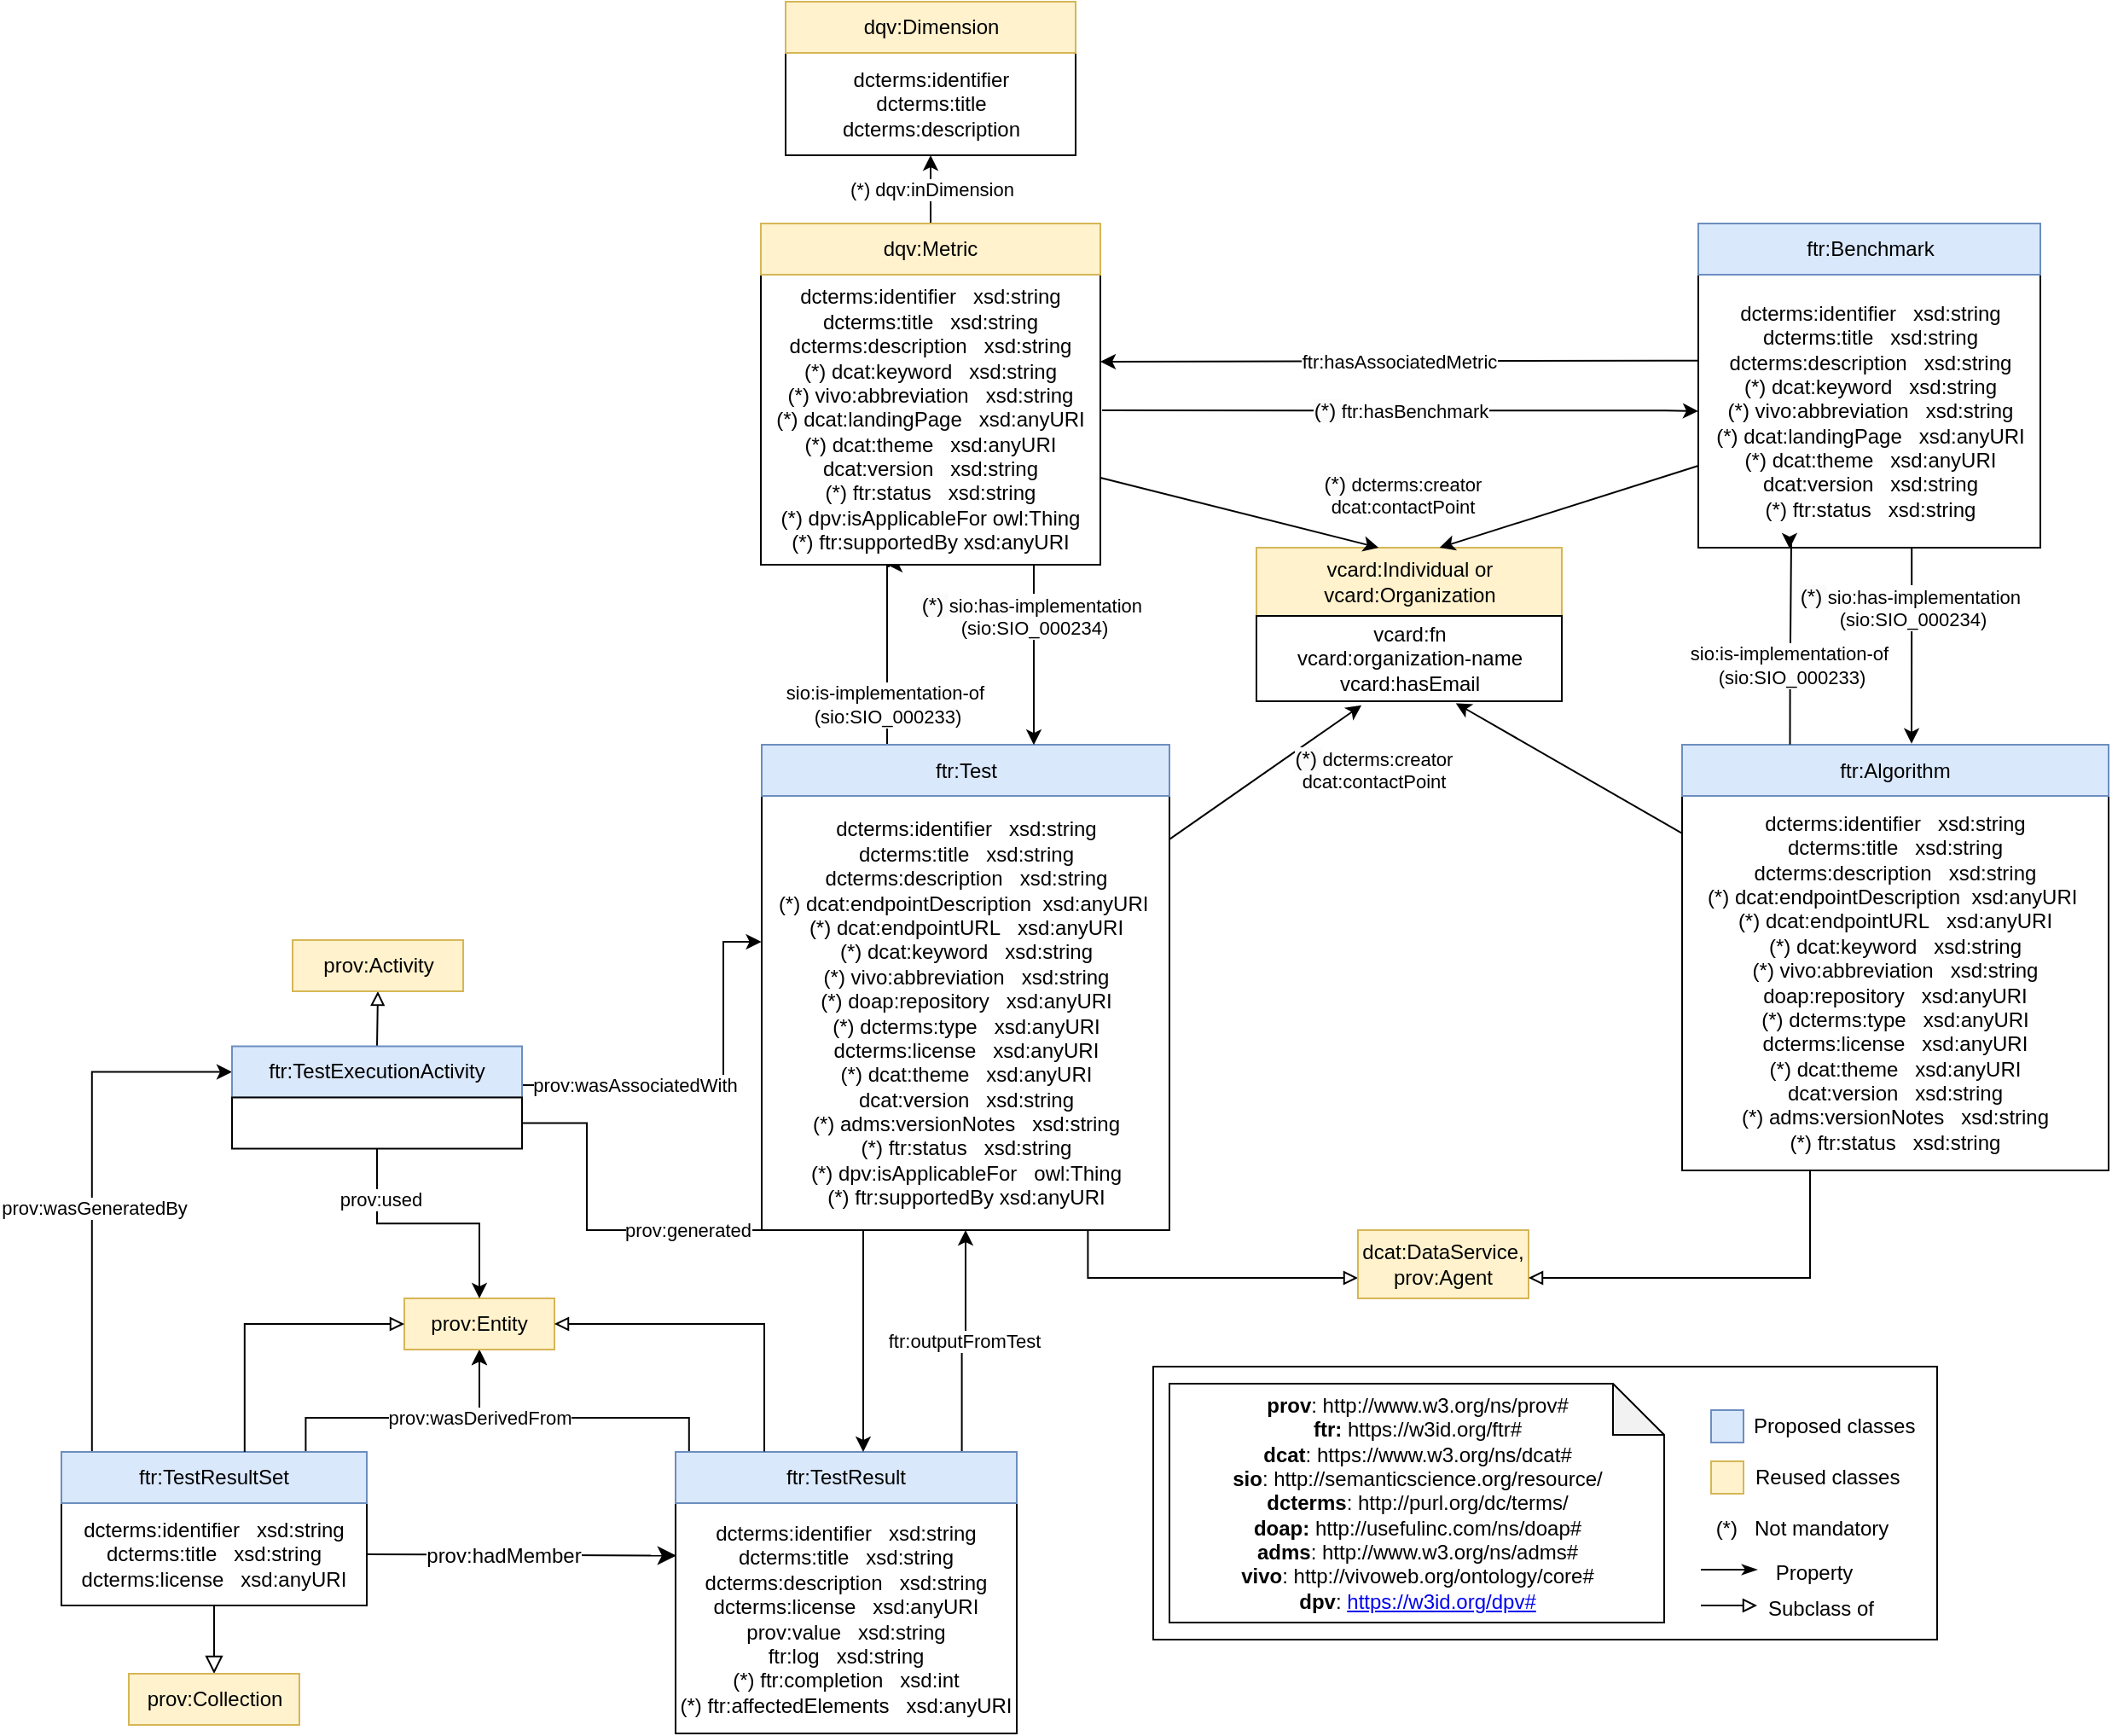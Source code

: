 <mxfile version="26.0.10">
  <diagram id="EMfAbqqZKWI0kDw0vO57" name="v9">
    <mxGraphModel dx="1750" dy="2077" grid="1" gridSize="10" guides="1" tooltips="1" connect="1" arrows="1" fold="1" page="1" pageScale="1" pageWidth="827" pageHeight="1169" math="0" shadow="0">
      <root>
        <mxCell id="0" />
        <mxCell id="1" parent="0" />
        <mxCell id="Yi2zr5Vyh4pYzkWV7ahC-1" value="" style="endArrow=block;html=1;fontColor=#000099;exitX=0.5;exitY=1;exitDx=0;exitDy=0;endFill=0;entryX=0.5;entryY=0;entryDx=0;entryDy=0;endSize=8;arcSize=0;rounded=0;" parent="1" source="Yi2zr5Vyh4pYzkWV7ahC-6" target="Yi2zr5Vyh4pYzkWV7ahC-2" edge="1">
          <mxGeometry width="50" height="50" relative="1" as="geometry">
            <mxPoint x="255" y="565" as="sourcePoint" />
            <mxPoint x="413.0" y="565" as="targetPoint" />
          </mxGeometry>
        </mxCell>
        <mxCell id="Yi2zr5Vyh4pYzkWV7ahC-2" value="prov:Collection" style="rounded=0;whiteSpace=wrap;html=1;snapToPoint=1;points=[[0.1,0],[0.2,0],[0.3,0],[0.4,0],[0.5,0],[0.6,0],[0.7,0],[0.8,0],[0.9,0],[0,0.1],[0,0.3],[0,0.5],[0,0.7],[0,0.9],[0.1,1],[0.2,1],[0.3,1],[0.4,1],[0.5,1],[0.6,1],[0.7,1],[0.8,1],[0.9,1],[1,0.1],[1,0.3],[1,0.5],[1,0.7],[1,0.9]];fillColor=#fff2cc;strokeColor=#d6b656;" parent="1" vertex="1">
          <mxGeometry x="429.5" y="740" width="100" height="30" as="geometry" />
        </mxCell>
        <mxCell id="Yi2zr5Vyh4pYzkWV7ahC-3" value="" style="endArrow=classic;html=1;endSize=8;arcSize=0;rounded=0;entryX=0.002;entryY=0.228;entryDx=0;entryDy=0;entryPerimeter=0;" parent="1" source="Yi2zr5Vyh4pYzkWV7ahC-6" target="Yi2zr5Vyh4pYzkWV7ahC-13" edge="1">
          <mxGeometry width="50" height="50" relative="1" as="geometry">
            <mxPoint x="630" y="680" as="sourcePoint" />
            <mxPoint x="747" y="670" as="targetPoint" />
          </mxGeometry>
        </mxCell>
        <mxCell id="Yi2zr5Vyh4pYzkWV7ahC-4" value="prov:hadMember" style="text;html=1;align=center;verticalAlign=middle;resizable=0;points=[];labelBackgroundColor=#ffffff;" parent="Yi2zr5Vyh4pYzkWV7ahC-3" connectable="0" vertex="1">
          <mxGeometry x="-0.127" relative="1" as="geometry">
            <mxPoint x="1" as="offset" />
          </mxGeometry>
        </mxCell>
        <mxCell id="Yi2zr5Vyh4pYzkWV7ahC-5" value="&lt;div&gt;&lt;b&gt;prov&lt;/b&gt;: http://www.w3.org/ns/prov#&lt;/div&gt;&lt;div&gt;&lt;b&gt;ftr:&lt;/b&gt; https://w3id.org/ftr#&lt;br&gt;&lt;b&gt;dcat&lt;/b&gt;: https://www.w3.org/ns/dcat#&lt;/div&gt;&lt;div&gt;&lt;b&gt;sio&lt;/b&gt;: http://semanticscience.org/resource/&lt;br&gt;&lt;/div&gt;&lt;b&gt;dcterms&lt;/b&gt;: http://purl.org/dc/terms/&lt;div&gt;&lt;b&gt;doap:&amp;nbsp;&lt;/b&gt;&lt;span style=&quot;background-color: initial;&quot;&gt;http://usefulinc.com/ns/doap#&lt;/span&gt;&lt;/div&gt;&lt;div&gt;&lt;b&gt;adms&lt;/b&gt;: http://www.w3.org/ns/adms#&lt;/div&gt;&lt;div&gt;&lt;b&gt;vivo&lt;/b&gt;:&amp;nbsp;http://vivoweb.org/ontology/core#&lt;/div&gt;&lt;div&gt;&lt;b&gt;dpv&lt;/b&gt;: &lt;a class=&quot;local-link&quot; href=&quot;https://w3c.github.io/dpv/2.1/dpv/#isApplicableFor&quot;&gt;https://w3id.org/dpv#&lt;/a&gt;&lt;/div&gt;" style="shape=note;whiteSpace=wrap;html=1;backgroundOutline=1;darkOpacity=0.05;" parent="1" vertex="1">
          <mxGeometry x="1039.5" y="570" width="290" height="140" as="geometry" />
        </mxCell>
        <mxCell id="Yi2zr5Vyh4pYzkWV7ahC-6" value="dcterms:identifier&amp;nbsp; &amp;nbsp;xsd:string&lt;br&gt;dcterms:title&amp;nbsp; &amp;nbsp;xsd:string&lt;br&gt;dcterms:license&amp;nbsp; &amp;nbsp;xsd:anyURI" style="rounded=0;whiteSpace=wrap;html=1;snapToPoint=1;points=[[0.1,0],[0.2,0],[0.3,0],[0.4,0],[0.5,0],[0.6,0],[0.7,0],[0.8,0],[0.9,0],[0,0.1],[0,0.3],[0,0.5],[0,0.7],[0,0.9],[0.1,1],[0.2,1],[0.3,1],[0.4,1],[0.5,1],[0.6,1],[0.7,1],[0.8,1],[0.9,1],[1,0.1],[1,0.3],[1,0.5],[1,0.7],[1,0.9]];" parent="1" vertex="1">
          <mxGeometry x="390" y="640" width="179" height="60" as="geometry" />
        </mxCell>
        <mxCell id="Yi2zr5Vyh4pYzkWV7ahC-7" value="" style="edgeStyle=orthogonalEdgeStyle;rounded=0;orthogonalLoop=1;jettySize=auto;html=1;exitX=0.8;exitY=0;exitDx=0;exitDy=0;entryX=0.5;entryY=1;entryDx=0;entryDy=0;" parent="1" source="Yi2zr5Vyh4pYzkWV7ahC-10" target="Yi2zr5Vyh4pYzkWV7ahC-19" edge="1">
          <mxGeometry relative="1" as="geometry">
            <Array as="points">
              <mxPoint x="533" y="590" />
              <mxPoint x="635" y="590" />
            </Array>
          </mxGeometry>
        </mxCell>
        <mxCell id="Yi2zr5Vyh4pYzkWV7ahC-8" value="" style="edgeStyle=orthogonalEdgeStyle;rounded=0;orthogonalLoop=1;jettySize=auto;html=1;entryX=0;entryY=0.5;entryDx=0;entryDy=0;exitX=0.1;exitY=0;exitDx=0;exitDy=0;" parent="1" source="Yi2zr5Vyh4pYzkWV7ahC-10" target="Yi2zr5Vyh4pYzkWV7ahC-18" edge="1">
          <mxGeometry relative="1" as="geometry">
            <mxPoint x="759" y="625.143" as="targetPoint" />
            <Array as="points">
              <mxPoint x="408" y="387" />
            </Array>
          </mxGeometry>
        </mxCell>
        <mxCell id="Yi2zr5Vyh4pYzkWV7ahC-9" value="prov:wasGeneratedBy" style="edgeLabel;html=1;align=center;verticalAlign=middle;resizable=0;points=[];" parent="Yi2zr5Vyh4pYzkWV7ahC-8" connectable="0" vertex="1">
          <mxGeometry x="-0.06" y="-1" relative="1" as="geometry">
            <mxPoint as="offset" />
          </mxGeometry>
        </mxCell>
        <mxCell id="Yi2zr5Vyh4pYzkWV7ahC-10" value="ftr:TestResultSet" style="rounded=0;whiteSpace=wrap;html=1;snapToPoint=1;points=[[0.1,0],[0.2,0],[0.3,0],[0.4,0],[0.5,0],[0.6,0],[0.7,0],[0.8,0],[0.9,0],[0,0.1],[0,0.3],[0,0.5],[0,0.7],[0,0.9],[0.1,1],[0.2,1],[0.3,1],[0.4,1],[0.5,1],[0.6,1],[0.7,1],[0.8,1],[0.9,1],[1,0.1],[1,0.3],[1,0.5],[1,0.7],[1,0.9]];fillColor=#dae8fc;strokeColor=#6c8ebf;" parent="1" vertex="1">
          <mxGeometry x="390" y="610.0" width="179" height="30" as="geometry" />
        </mxCell>
        <mxCell id="Yi2zr5Vyh4pYzkWV7ahC-11" value="prov:wasDerivedFrom" style="edgeStyle=orthogonalEdgeStyle;rounded=0;orthogonalLoop=1;jettySize=auto;html=1;entryX=0.5;entryY=1;entryDx=0;entryDy=0;exitX=0.1;exitY=0;exitDx=0;exitDy=0;" parent="1" target="Yi2zr5Vyh4pYzkWV7ahC-19" edge="1">
          <mxGeometry x="0.563" relative="1" as="geometry">
            <mxPoint as="offset" />
            <mxPoint x="757.9" y="610" as="sourcePoint" />
            <Array as="points">
              <mxPoint x="758" y="590" />
              <mxPoint x="635" y="590" />
            </Array>
          </mxGeometry>
        </mxCell>
        <mxCell id="Yi2zr5Vyh4pYzkWV7ahC-12" value="ftr:outputFromTest" style="edgeStyle=orthogonalEdgeStyle;rounded=0;orthogonalLoop=1;jettySize=auto;html=1;exitX=0.839;exitY=-0.012;exitDx=0;exitDy=0;exitPerimeter=0;entryX=0.5;entryY=1;entryDx=0;entryDy=0;" parent="1" source="Yi2zr5Vyh4pYzkWV7ahC-14" target="Yi2zr5Vyh4pYzkWV7ahC-31" edge="1">
          <mxGeometry relative="1" as="geometry" />
        </mxCell>
        <mxCell id="Yi2zr5Vyh4pYzkWV7ahC-13" value="&lt;div&gt;dcterms:identifier&amp;nbsp; &amp;nbsp;&lt;span style=&quot;background-color: transparent; color: light-dark(rgb(0, 0, 0), rgb(255, 255, 255));&quot;&gt;xsd:string&lt;/span&gt;&lt;/div&gt;&lt;div&gt;&lt;span style=&quot;background-color: initial;&quot;&gt;dcterms:title&amp;nbsp; &amp;nbsp;xsd:string&lt;/span&gt;&lt;br&gt;&lt;/div&gt;&lt;div&gt;dcterms:description&amp;nbsp; &amp;nbsp;&lt;span style=&quot;background-color: transparent; color: light-dark(rgb(0, 0, 0), rgb(255, 255, 255));&quot;&gt;xsd:string&lt;/span&gt;&lt;/div&gt;&lt;div&gt;dcterms:license&amp;nbsp; &amp;nbsp;xsd:anyURI&lt;br&gt;&lt;/div&gt;prov:value&amp;nbsp; &amp;nbsp;xsd:string&lt;br&gt;ftr:log&amp;nbsp; &amp;nbsp;xsd:string&lt;br&gt;(*)&amp;nbsp;ftr:completion&amp;nbsp; &amp;nbsp;xsd:int&lt;br&gt;(*)&amp;nbsp;ftr:affectedElements&amp;nbsp; &amp;nbsp;xsd:anyURI" style="rounded=0;whiteSpace=wrap;html=1;snapToPoint=1;points=[[0.1,0],[0.2,0],[0.3,0],[0.4,0],[0.5,0],[0.6,0],[0.7,0],[0.8,0],[0.9,0],[0,0.1],[0,0.3],[0,0.5],[0,0.7],[0,0.9],[0.1,1],[0.2,1],[0.3,1],[0.4,1],[0.5,1],[0.6,1],[0.7,1],[0.8,1],[0.9,1],[1,0.1],[1,0.3],[1,0.5],[1,0.7],[1,0.9]];" parent="1" vertex="1">
          <mxGeometry x="750" y="640" width="200" height="135" as="geometry" />
        </mxCell>
        <mxCell id="Yi2zr5Vyh4pYzkWV7ahC-14" value="ftr:TestResult" style="rounded=0;whiteSpace=wrap;html=1;snapToPoint=1;points=[[0.1,0],[0.2,0],[0.3,0],[0.4,0],[0.5,0],[0.6,0],[0.7,0],[0.8,0],[0.9,0],[0,0.1],[0,0.3],[0,0.5],[0,0.7],[0,0.9],[0.1,1],[0.2,1],[0.3,1],[0.4,1],[0.5,1],[0.6,1],[0.7,1],[0.8,1],[0.9,1],[1,0.1],[1,0.3],[1,0.5],[1,0.7],[1,0.9]];fillColor=#dae8fc;strokeColor=#6c8ebf;" parent="1" vertex="1">
          <mxGeometry x="750" y="610" width="200" height="30" as="geometry" />
        </mxCell>
        <mxCell id="Yi2zr5Vyh4pYzkWV7ahC-15" style="edgeStyle=orthogonalEdgeStyle;rounded=0;orthogonalLoop=1;jettySize=auto;html=1;exitX=0.5;exitY=0;exitDx=0;exitDy=0;entryX=0.5;entryY=1;entryDx=0;entryDy=0;endArrow=block;endFill=0;" parent="1" source="Yi2zr5Vyh4pYzkWV7ahC-18" target="Yi2zr5Vyh4pYzkWV7ahC-20" edge="1">
          <mxGeometry relative="1" as="geometry" />
        </mxCell>
        <mxCell id="Yi2zr5Vyh4pYzkWV7ahC-16" value="prov:generated" style="edgeStyle=orthogonalEdgeStyle;rounded=0;orthogonalLoop=1;jettySize=auto;html=1;exitX=1;exitY=0.5;exitDx=0;exitDy=0;" parent="1" source="Yi2zr5Vyh4pYzkWV7ahC-23" edge="1">
          <mxGeometry x="-0.184" relative="1" as="geometry">
            <mxPoint x="860" y="610" as="targetPoint" />
            <Array as="points">
              <mxPoint x="698" y="417" />
              <mxPoint x="698" y="480" />
              <mxPoint x="860" y="480" />
              <mxPoint x="860" y="610" />
            </Array>
            <mxPoint as="offset" />
          </mxGeometry>
        </mxCell>
        <mxCell id="Yi2zr5Vyh4pYzkWV7ahC-17" value="prov:wasAssociatedWith" style="edgeStyle=orthogonalEdgeStyle;rounded=0;orthogonalLoop=1;jettySize=auto;html=1;exitX=1;exitY=0.5;exitDx=0;exitDy=0;entryX=-0.001;entryY=0.337;entryDx=0;entryDy=0;entryPerimeter=0;" parent="1" source="Yi2zr5Vyh4pYzkWV7ahC-18" target="Yi2zr5Vyh4pYzkWV7ahC-31" edge="1">
          <mxGeometry x="-0.361" relative="1" as="geometry">
            <Array as="points">
              <mxPoint x="660" y="395" />
              <mxPoint x="778" y="395" />
              <mxPoint x="778" y="311" />
              <mxPoint x="800" y="311" />
            </Array>
            <mxPoint as="offset" />
          </mxGeometry>
        </mxCell>
        <mxCell id="Yi2zr5Vyh4pYzkWV7ahC-18" value="ftr:TestExecutionActivity" style="rounded=0;whiteSpace=wrap;html=1;snapToPoint=1;points=[[0.1,0],[0.2,0],[0.3,0],[0.4,0],[0.5,0],[0.6,0],[0.7,0],[0.8,0],[0.9,0],[0,0.1],[0,0.3],[0,0.5],[0,0.7],[0,0.9],[0.1,1],[0.2,1],[0.3,1],[0.4,1],[0.5,1],[0.6,1],[0.7,1],[0.8,1],[0.9,1],[1,0.1],[1,0.3],[1,0.5],[1,0.7],[1,0.9]];fillColor=#dae8fc;strokeColor=#6c8ebf;" parent="1" vertex="1">
          <mxGeometry x="490" y="372.25" width="170" height="30" as="geometry" />
        </mxCell>
        <mxCell id="Yi2zr5Vyh4pYzkWV7ahC-19" value="prov:Entity" style="rounded=0;whiteSpace=wrap;html=1;snapToPoint=1;points=[[0.1,0],[0.2,0],[0.3,0],[0.4,0],[0.5,0],[0.6,0],[0.7,0],[0.8,0],[0.9,0],[0,0.1],[0,0.3],[0,0.5],[0,0.7],[0,0.9],[0.1,1],[0.2,1],[0.3,1],[0.4,1],[0.5,1],[0.6,1],[0.7,1],[0.8,1],[0.9,1],[1,0.1],[1,0.3],[1,0.5],[1,0.7],[1,0.9]];fillColor=#fff2cc;strokeColor=#d6b656;" parent="1" vertex="1">
          <mxGeometry x="591" y="520" width="88" height="30" as="geometry" />
        </mxCell>
        <mxCell id="Yi2zr5Vyh4pYzkWV7ahC-20" value="prov:Activity" style="rounded=0;whiteSpace=wrap;html=1;snapToPoint=1;points=[[0.1,0],[0.2,0],[0.3,0],[0.4,0],[0.5,0],[0.6,0],[0.7,0],[0.8,0],[0.9,0],[0,0.1],[0,0.3],[0,0.5],[0,0.7],[0,0.9],[0.1,1],[0.2,1],[0.3,1],[0.4,1],[0.5,1],[0.6,1],[0.7,1],[0.8,1],[0.9,1],[1,0.1],[1,0.3],[1,0.5],[1,0.7],[1,0.9]];fillColor=#fff2cc;strokeColor=#d6b656;" parent="1" vertex="1">
          <mxGeometry x="525.5" y="310" width="100" height="30" as="geometry" />
        </mxCell>
        <mxCell id="Yi2zr5Vyh4pYzkWV7ahC-21" value="" style="edgeStyle=orthogonalEdgeStyle;rounded=0;orthogonalLoop=1;jettySize=auto;html=1;" parent="1" source="Yi2zr5Vyh4pYzkWV7ahC-23" target="Yi2zr5Vyh4pYzkWV7ahC-19" edge="1">
          <mxGeometry relative="1" as="geometry" />
        </mxCell>
        <mxCell id="Yi2zr5Vyh4pYzkWV7ahC-22" value="prov:used" style="edgeLabel;html=1;align=center;verticalAlign=middle;resizable=0;points=[];" parent="Yi2zr5Vyh4pYzkWV7ahC-21" connectable="0" vertex="1">
          <mxGeometry x="-0.502" y="2" relative="1" as="geometry">
            <mxPoint y="-7" as="offset" />
          </mxGeometry>
        </mxCell>
        <mxCell id="Yi2zr5Vyh4pYzkWV7ahC-23" value="" style="rounded=0;whiteSpace=wrap;html=1;snapToPoint=1;points=[[0.1,0],[0.2,0],[0.3,0],[0.4,0],[0.5,0],[0.6,0],[0.7,0],[0.8,0],[0.9,0],[0,0.1],[0,0.3],[0,0.5],[0,0.7],[0,0.9],[0.1,1],[0.2,1],[0.3,1],[0.4,1],[0.5,1],[0.6,1],[0.7,1],[0.8,1],[0.9,1],[1,0.1],[1,0.3],[1,0.5],[1,0.7],[1,0.9]];" parent="1" vertex="1">
          <mxGeometry x="490" y="402.25" width="170" height="30" as="geometry" />
        </mxCell>
        <mxCell id="Yi2zr5Vyh4pYzkWV7ahC-24" value="" style="whiteSpace=wrap;html=1;aspect=fixed;fillColor=#dae8fc;strokeColor=#6c8ebf;" parent="1" vertex="1">
          <mxGeometry x="1357" y="585.5" width="19" height="19" as="geometry" />
        </mxCell>
        <mxCell id="Yi2zr5Vyh4pYzkWV7ahC-25" value="" style="whiteSpace=wrap;html=1;aspect=fixed;fillColor=#fff2cc;strokeColor=#d6b656;" parent="1" vertex="1">
          <mxGeometry x="1357" y="615.5" width="19" height="19" as="geometry" />
        </mxCell>
        <mxCell id="Yi2zr5Vyh4pYzkWV7ahC-26" value="Proposed classes " style="text;html=1;align=left;verticalAlign=middle;whiteSpace=wrap;rounded=0;" parent="1" vertex="1">
          <mxGeometry x="1380" y="580" width="100" height="30" as="geometry" />
        </mxCell>
        <mxCell id="Yi2zr5Vyh4pYzkWV7ahC-27" value="Reused classes" style="text;html=1;align=left;verticalAlign=middle;whiteSpace=wrap;rounded=0;" parent="1" vertex="1">
          <mxGeometry x="1381" y="610" width="89" height="30" as="geometry" />
        </mxCell>
        <mxCell id="Yi2zr5Vyh4pYzkWV7ahC-28" value="&lt;div&gt;sio:is-implementation-of&amp;nbsp;&lt;/div&gt;&lt;div&gt;(sio:SIO_000233)&lt;/div&gt;" style="edgeStyle=orthogonalEdgeStyle;rounded=0;orthogonalLoop=1;jettySize=auto;html=1;exitX=0.2;exitY=0;exitDx=0;exitDy=0;" parent="1" source="Yi2zr5Vyh4pYzkWV7ahC-33" edge="1">
          <mxGeometry x="-0.258" relative="1" as="geometry">
            <mxPoint x="874" y="90" as="targetPoint" />
            <Array as="points">
              <mxPoint x="874" y="196" />
              <mxPoint x="874" y="91" />
              <mxPoint x="875" y="91" />
            </Array>
            <mxPoint as="offset" />
          </mxGeometry>
        </mxCell>
        <mxCell id="cAt9gcmBaAL-Pne9m6qL-1" style="edgeStyle=orthogonalEdgeStyle;rounded=0;orthogonalLoop=1;jettySize=auto;html=1;exitX=0.8;exitY=1;exitDx=0;exitDy=0;entryX=0;entryY=0.7;entryDx=0;entryDy=0;endArrow=block;endFill=0;" edge="1" parent="1" source="Yi2zr5Vyh4pYzkWV7ahC-31" target="Yi2zr5Vyh4pYzkWV7ahC-34">
          <mxGeometry relative="1" as="geometry" />
        </mxCell>
        <mxCell id="cAt9gcmBaAL-Pne9m6qL-5" value="&lt;span style=&quot;font-size: 12px; text-wrap-mode: wrap; background-color: rgb(251, 251, 251);&quot;&gt;(*)&amp;nbsp;&lt;/span&gt;dcterms:creator&lt;br&gt;&lt;div&gt;dcat:contactPoint&lt;/div&gt;" style="rounded=0;orthogonalLoop=1;jettySize=auto;html=1;exitX=1;exitY=0.1;exitDx=0;exitDy=0;entryX=0.344;entryY=1.047;entryDx=0;entryDy=0;entryPerimeter=0;" edge="1" parent="1" source="Yi2zr5Vyh4pYzkWV7ahC-31" target="Yi2zr5Vyh4pYzkWV7ahC-42">
          <mxGeometry x="0.761" y="-35" relative="1" as="geometry">
            <mxPoint as="offset" />
          </mxGeometry>
        </mxCell>
        <mxCell id="Yi2zr5Vyh4pYzkWV7ahC-31" value="&lt;div&gt;dcterms:identifier&amp;nbsp; &amp;nbsp;&lt;span style=&quot;background-color: transparent; color: light-dark(rgb(0, 0, 0), rgb(255, 255, 255));&quot;&gt;xsd:string&lt;/span&gt;&lt;/div&gt;&lt;div&gt;&lt;span style=&quot;background-color: initial;&quot;&gt;dcterms:title&amp;nbsp; &amp;nbsp;xsd:string&lt;/span&gt;&lt;br&gt;&lt;/div&gt;&lt;div&gt;dcterms:description&amp;nbsp; &amp;nbsp;&lt;span style=&quot;background-color: transparent; color: light-dark(rgb(0, 0, 0), rgb(255, 255, 255));&quot;&gt;xsd:string&lt;/span&gt;&lt;/div&gt;&lt;div&gt;&lt;div&gt;&lt;span style=&quot;background-color: transparent; color: light-dark(rgb(0, 0, 0), rgb(255, 255, 255));&quot;&gt;(*)&lt;/span&gt;&lt;span style=&quot;background-color: transparent; color: light-dark(rgb(0, 0, 0), rgb(255, 255, 255));&quot;&gt;&amp;nbsp;&lt;/span&gt;&lt;span style=&quot;font-family: Arial; background-color: initial;&quot;&gt;dcat:endpointDescription&amp;nbsp; xsd:anyURI&amp;nbsp;&lt;/span&gt;&lt;br&gt;&lt;/div&gt;&lt;div&gt;&lt;span style=&quot;font-size: 12px; color: rgb(0, 0, 0); font-weight: normal; text-decoration: none; font-family: Arial; font-style: normal; text-decoration-skip-ink: none;&quot;&gt;&lt;span style=&quot;background-color: transparent; color: light-dark(rgb(0, 0, 0), rgb(255, 255, 255)); font-family: Helvetica;&quot;&gt;(*)&lt;/span&gt;&lt;span style=&quot;background-color: transparent; color: light-dark(rgb(0, 0, 0), rgb(255, 255, 255)); font-family: Helvetica;&quot;&gt;&amp;nbsp;&lt;/span&gt;dcat&lt;/span&gt;&lt;span style=&quot;font-size: 12px; color: rgb(0, 0, 0); font-weight: normal; text-decoration: none; font-family: Arial; font-style: normal; text-decoration-skip-ink: none;&quot;&gt;:endpointURL&amp;nbsp; &amp;nbsp;xsd:anyURI&lt;/span&gt;&lt;/div&gt;&lt;div&gt;&lt;span style=&quot;font-size: 12px; color: rgb(0, 0, 0); font-weight: normal; text-decoration: none; font-family: Arial; font-style: normal; text-decoration-skip-ink: none;&quot;&gt;&lt;span style=&quot;background-color: transparent; color: light-dark(rgb(0, 0, 0), rgb(255, 255, 255)); font-family: Helvetica;&quot;&gt;(*)&lt;/span&gt;&lt;span style=&quot;background-color: transparent; color: light-dark(rgb(0, 0, 0), rgb(255, 255, 255)); font-family: Helvetica;&quot;&gt;&amp;nbsp;&lt;/span&gt;dcat:keyword&amp;nbsp; &amp;nbsp;xsd:string&lt;br&gt;&lt;/span&gt;&lt;/div&gt;&lt;div&gt;&lt;span style=&quot;font-size: 12px; color: rgb(0, 0, 0); font-weight: normal; text-decoration: none; font-family: Arial; font-style: normal; text-decoration-skip-ink: none;&quot;&gt;&lt;div style=&quot;font-family: Helvetica;&quot;&gt;&lt;span style=&quot;color: light-dark(rgb(0, 0, 0), rgb(237, 237, 237)); background-color: transparent;&quot;&gt;(*)&lt;/span&gt;&lt;span style=&quot;color: light-dark(rgb(0, 0, 0), rgb(237, 237, 237)); background-color: transparent;&quot;&gt;&amp;nbsp;&lt;/span&gt;vivo:abbreviation&amp;nbsp; &amp;nbsp;xsd:string&lt;/div&gt;&lt;/span&gt;&lt;/div&gt;&lt;div&gt;&lt;span style=&quot;font-size: 12px; color: rgb(0, 0, 0); font-weight: normal; text-decoration: none; font-family: Arial; font-style: normal; text-decoration-skip-ink: none;&quot;&gt;&lt;div style=&quot;font-family: Helvetica;&quot;&gt;&lt;span style=&quot;background-color: transparent; color: light-dark(rgb(0, 0, 0), rgb(255, 255, 255));&quot;&gt;(*)&lt;/span&gt;&lt;span style=&quot;background-color: transparent; color: light-dark(rgb(0, 0, 0), rgb(255, 255, 255));&quot;&gt;&amp;nbsp;&lt;/span&gt;&lt;span style=&quot;background-color: initial; color: light-dark(rgb(0, 0, 0), rgb(255, 255, 255)); font-family: Arial;&quot;&gt;doap:repository&amp;nbsp; &amp;nbsp;xsd:anyURI&lt;/span&gt;&lt;/div&gt;&lt;/span&gt;&lt;/div&gt;&lt;div&gt;&lt;span style=&quot;text-decoration-skip-ink: none;&quot;&gt;&lt;span style=&quot;background-color: transparent; color: light-dark(rgb(0, 0, 0), rgb(255, 255, 255));&quot;&gt;(*)&lt;/span&gt;&lt;span style=&quot;background-color: transparent; color: light-dark(rgb(0, 0, 0), rgb(255, 255, 255));&quot;&gt;&amp;nbsp;&lt;/span&gt;&lt;font face=&quot;Arial&quot;&gt;dcterms:type&amp;nbsp; &amp;nbsp;xsd:anyURI&lt;/font&gt;&lt;br&gt;&lt;/span&gt;&lt;/div&gt;&lt;div&gt;&lt;span style=&quot;text-decoration-skip-ink: none;&quot;&gt;&lt;font face=&quot;Arial&quot;&gt;dcterms:license&amp;nbsp; &amp;nbsp;xsd:anyURI&lt;/font&gt;&lt;br&gt;&lt;/span&gt;&lt;/div&gt;&lt;div&gt;&lt;span style=&quot;text-decoration-skip-ink: none;&quot;&gt;&lt;span style=&quot;background-color: transparent; color: light-dark(rgb(0, 0, 0), rgb(255, 255, 255));&quot;&gt;(*)&lt;/span&gt;&lt;span style=&quot;background-color: transparent; color: light-dark(rgb(0, 0, 0), rgb(255, 255, 255));&quot;&gt;&amp;nbsp;&lt;/span&gt;&lt;font face=&quot;Arial&quot;&gt;dcat:theme&amp;nbsp; &amp;nbsp;xsd:anyURI&lt;/font&gt;&lt;br&gt;&lt;/span&gt;&lt;/div&gt;&lt;div&gt;&lt;span style=&quot;text-decoration-skip-ink: none;&quot;&gt;&lt;div&gt;&lt;span style=&quot;font-family: Arial; text-decoration-skip-ink: none;&quot;&gt;dcat:version&amp;nbsp; &amp;nbsp;xsd:string&lt;/span&gt;&lt;/div&gt;&lt;/span&gt;&lt;/div&gt;&lt;div&gt;&lt;span style=&quot;text-decoration-skip-ink: none;&quot;&gt;&lt;span style=&quot;background-color: transparent; color: light-dark(rgb(0, 0, 0), rgb(255, 255, 255));&quot;&gt;(*)&lt;/span&gt;&lt;span style=&quot;background-color: transparent; color: light-dark(rgb(0, 0, 0), rgb(255, 255, 255));&quot;&gt;&amp;nbsp;&lt;/span&gt;&lt;font face=&quot;Arial&quot;&gt;adms:versionNotes&amp;nbsp; &amp;nbsp;xsd:string&lt;/font&gt;&lt;br&gt;&lt;/span&gt;&lt;/div&gt;&lt;/div&gt;&lt;div&gt;&lt;span style=&quot;text-decoration-skip-ink: none;&quot;&gt;&lt;span style=&quot;background-color: transparent; color: light-dark(rgb(0, 0, 0), rgb(255, 255, 255));&quot;&gt;(*)&lt;/span&gt;&lt;span style=&quot;background-color: transparent; color: light-dark(rgb(0, 0, 0), rgb(255, 255, 255));&quot;&gt;&amp;nbsp;&lt;/span&gt;&lt;font face=&quot;Arial&quot;&gt;ftr:status&amp;nbsp; &amp;nbsp;xsd:string&lt;br&gt;(*) dpv:isApplicableFor&amp;nbsp;&amp;nbsp; owl:Thing&lt;br&gt;&lt;/font&gt;&lt;/span&gt;&lt;/div&gt;&lt;div&gt;&lt;span style=&quot;text-decoration-skip-ink: none;&quot;&gt;&lt;font face=&quot;Arial&quot;&gt;(*) ftr:supportedBy xsd:anyURI&lt;br&gt;&lt;/font&gt;&lt;/span&gt;&lt;/div&gt;" style="rounded=0;whiteSpace=wrap;html=1;snapToPoint=1;points=[[0.1,0],[0.2,0],[0.3,0],[0.4,0],[0.5,0],[0.6,0],[0.7,0],[0.8,0],[0.9,0],[0,0.1],[0,0.3],[0,0.5],[0,0.7],[0,0.9],[0.1,1],[0.2,1],[0.3,1],[0.4,1],[0.5,1],[0.6,1],[0.7,1],[0.8,1],[0.9,1],[1,0.1],[1,0.3],[1,0.5],[1,0.7],[1,0.9]];" parent="1" vertex="1">
          <mxGeometry x="800.5" y="225.5" width="239" height="254.5" as="geometry" />
        </mxCell>
        <mxCell id="Yi2zr5Vyh4pYzkWV7ahC-33" value="ftr:Test" style="rounded=0;whiteSpace=wrap;html=1;snapToPoint=1;points=[[0.1,0],[0.2,0],[0.3,0],[0.4,0],[0.5,0],[0.6,0],[0.7,0],[0.8,0],[0.9,0],[0,0.1],[0,0.3],[0,0.5],[0,0.7],[0,0.9],[0.1,1],[0.2,1],[0.3,1],[0.4,1],[0.5,1],[0.6,1],[0.7,1],[0.8,1],[0.9,1],[1,0.1],[1,0.3],[1,0.5],[1,0.7],[1,0.9]];fillColor=#dae8fc;strokeColor=#6c8ebf;" parent="1" vertex="1">
          <mxGeometry x="800.5" y="195.5" width="239" height="30" as="geometry" />
        </mxCell>
        <mxCell id="Yi2zr5Vyh4pYzkWV7ahC-34" value="&lt;div&gt;dcat:DataService,&lt;/div&gt;&lt;div&gt;prov:Agent&lt;/div&gt;" style="rounded=0;whiteSpace=wrap;html=1;snapToPoint=1;points=[[0.1,0],[0.2,0],[0.3,0],[0.4,0],[0.5,0],[0.6,0],[0.7,0],[0.8,0],[0.9,0],[0,0.1],[0,0.3],[0,0.5],[0,0.7],[0,0.9],[0.1,1],[0.2,1],[0.3,1],[0.4,1],[0.5,1],[0.6,1],[0.7,1],[0.8,1],[0.9,1],[1,0.1],[1,0.3],[1,0.5],[1,0.7],[1,0.9]];fillColor=#fff2cc;strokeColor=#d6b656;" parent="1" vertex="1">
          <mxGeometry x="1150" y="480" width="100" height="40" as="geometry" />
        </mxCell>
        <mxCell id="Yi2zr5Vyh4pYzkWV7ahC-35" value="vcard:Individual or&lt;br&gt;&lt;div&gt;vcard:Organization&lt;/div&gt;" style="rounded=0;whiteSpace=wrap;html=1;snapToPoint=1;points=[[0.1,0],[0.2,0],[0.3,0],[0.4,0],[0.5,0],[0.6,0],[0.7,0],[0.8,0],[0.9,0],[0,0.1],[0,0.3],[0,0.5],[0,0.7],[0,0.9],[0.1,1],[0.2,1],[0.3,1],[0.4,1],[0.5,1],[0.6,1],[0.7,1],[0.8,1],[0.9,1],[1,0.1],[1,0.3],[1,0.5],[1,0.7],[1,0.9]];fillColor=#fff2cc;strokeColor=#d6b656;" parent="1" vertex="1">
          <mxGeometry x="1090.5" y="80" width="179" height="40" as="geometry" />
        </mxCell>
        <mxCell id="Yi2zr5Vyh4pYzkWV7ahC-36" value="&lt;div style=&quot;forced-color-adjust: none; color: rgb(0, 0, 0); font-family: Helvetica; font-size: 11px; font-style: normal; font-variant-ligatures: normal; font-variant-caps: normal; font-weight: 400; letter-spacing: normal; orphans: 2; text-align: center; text-indent: 0px; text-transform: none; widows: 2; word-spacing: 0px; -webkit-text-stroke-width: 0px; white-space: nowrap; text-decoration-thickness: initial; text-decoration-style: initial; text-decoration-color: initial;&quot;&gt;&lt;span style=&quot;background-color: rgb(251, 251, 251); font-size: 12px; text-wrap-mode: wrap; color: light-dark(rgb(0, 0, 0), rgb(255, 255, 255));&quot;&gt;(*)&lt;/span&gt;&lt;span style=&quot;background-color: rgb(251, 251, 251); font-size: 12px; text-wrap-mode: wrap; color: light-dark(rgb(0, 0, 0), rgb(255, 255, 255));&quot;&gt;&amp;nbsp;&lt;/span&gt;sio:has-implementation&amp;nbsp;&lt;/div&gt;&lt;div style=&quot;forced-color-adjust: none; color: rgb(0, 0, 0); font-family: Helvetica; font-size: 11px; font-style: normal; font-variant-ligatures: normal; font-variant-caps: normal; font-weight: 400; letter-spacing: normal; orphans: 2; text-align: center; text-indent: 0px; text-transform: none; widows: 2; word-spacing: 0px; -webkit-text-stroke-width: 0px; white-space: nowrap; text-decoration-thickness: initial; text-decoration-style: initial; text-decoration-color: initial;&quot;&gt;(sio:SIO_000234)&lt;/div&gt;" style="edgeStyle=orthogonalEdgeStyle;rounded=0;orthogonalLoop=1;jettySize=auto;html=1;exitX=0.784;exitY=0.998;exitDx=0;exitDy=0;exitPerimeter=0;startArrow=none;startFill=0;entryX=0.668;entryY=0.003;entryDx=0;entryDy=0;entryPerimeter=0;" parent="1" source="Yi2zr5Vyh4pYzkWV7ahC-38" target="Yi2zr5Vyh4pYzkWV7ahC-33" edge="1">
          <mxGeometry x="0.025" relative="1" as="geometry">
            <mxPoint x="960" y="190" as="targetPoint" />
            <Array as="points">
              <mxPoint x="960" y="67" />
              <mxPoint x="960" y="196" />
            </Array>
            <mxPoint as="offset" />
          </mxGeometry>
        </mxCell>
        <mxCell id="cAt9gcmBaAL-Pne9m6qL-3" value="&lt;span style=&quot;font-size: 12px; text-wrap-mode: wrap; background-color: rgb(251, 251, 251);&quot;&gt;(*)&amp;nbsp;&lt;/span&gt;dcterms:creator&lt;br&gt;&lt;div&gt;dcat:contactPoint&lt;/div&gt;" style="rounded=0;orthogonalLoop=1;jettySize=auto;html=1;exitX=1;exitY=0.7;exitDx=0;exitDy=0;entryX=0.4;entryY=0;entryDx=0;entryDy=0;" edge="1" parent="1" source="Yi2zr5Vyh4pYzkWV7ahC-38" target="Yi2zr5Vyh4pYzkWV7ahC-35">
          <mxGeometry x="1" y="35" relative="1" as="geometry">
            <mxPoint x="6" y="3" as="offset" />
          </mxGeometry>
        </mxCell>
        <mxCell id="Yi2zr5Vyh4pYzkWV7ahC-38" value="&lt;span style=&quot;text-decoration-skip-ink: none;&quot;&gt;&lt;div&gt;dcterms:identifier&amp;nbsp; &amp;nbsp;&lt;span style=&quot;background-color: transparent; color: light-dark(rgb(0, 0, 0), rgb(255, 255, 255));&quot;&gt;xsd:string&lt;/span&gt;&lt;/div&gt;&lt;div&gt;&lt;span style=&quot;background-color: initial;&quot;&gt;dcterms:title&amp;nbsp; &amp;nbsp;xsd:string&lt;/span&gt;&lt;br&gt;&lt;/div&gt;&lt;div&gt;dcterms:description&amp;nbsp; &amp;nbsp;&lt;span style=&quot;background-color: transparent; color: light-dark(rgb(0, 0, 0), rgb(255, 255, 255));&quot;&gt;xsd:string&lt;/span&gt;&lt;/div&gt;&lt;div&gt;&lt;span style=&quot;background-color: transparent; color: light-dark(rgb(0, 0, 0), rgb(255, 255, 255));&quot;&gt;(*)&lt;/span&gt;&lt;span style=&quot;background-color: transparent; color: light-dark(rgb(0, 0, 0), rgb(255, 255, 255));&quot;&gt;&amp;nbsp;&lt;/span&gt;dcat:keyword&amp;nbsp; &amp;nbsp;&lt;span style=&quot;background-color: transparent; color: light-dark(rgb(0, 0, 0), rgb(255, 255, 255));&quot;&gt;xsd:string&lt;/span&gt;&lt;/div&gt;&lt;div&gt;&lt;span style=&quot;background-color: transparent; color: light-dark(rgb(0, 0, 0), rgb(255, 255, 255));&quot;&gt;(*)&lt;/span&gt;&lt;span style=&quot;background-color: transparent; color: light-dark(rgb(0, 0, 0), rgb(255, 255, 255));&quot;&gt;&amp;nbsp;&lt;/span&gt;vivo:abbreviation&amp;nbsp; &amp;nbsp;&lt;span style=&quot;background-color: transparent; color: light-dark(rgb(0, 0, 0), rgb(255, 255, 255));&quot;&gt;xsd:string&lt;/span&gt;&lt;/div&gt;&lt;div&gt;&lt;span style=&quot;background-color: transparent; color: light-dark(rgb(0, 0, 0), rgb(255, 255, 255));&quot;&gt;(*)&lt;/span&gt;&lt;span style=&quot;background-color: transparent; color: light-dark(rgb(0, 0, 0), rgb(255, 255, 255));&quot;&gt;&amp;nbsp;&lt;/span&gt;dcat:landingPage&amp;nbsp; &amp;nbsp;xsd:anyURI&lt;/div&gt;&lt;div&gt;&lt;div&gt;&lt;span style=&quot;background-color: transparent; color: light-dark(rgb(0, 0, 0), rgb(255, 255, 255));&quot;&gt;(*)&lt;/span&gt;&lt;span style=&quot;background-color: transparent; color: light-dark(rgb(0, 0, 0), rgb(255, 255, 255));&quot;&gt;&amp;nbsp;&lt;/span&gt;dcat:theme&amp;nbsp; &amp;nbsp;xsd:anyURI&lt;/div&gt;&lt;div&gt;dcat:version&amp;nbsp; &amp;nbsp;&lt;span style=&quot;background-color: transparent; color: light-dark(rgb(0, 0, 0), rgb(255, 255, 255));&quot;&gt;xsd:string&lt;/span&gt;&lt;/div&gt;&lt;div&gt;&lt;span style=&quot;color: light-dark(rgb(0, 0, 0), rgb(255, 255, 255)); background-color: transparent;&quot;&gt;(*)&lt;/span&gt;&lt;span style=&quot;color: light-dark(rgb(0, 0, 0), rgb(255, 255, 255)); background-color: transparent;&quot;&gt;&amp;nbsp;&lt;/span&gt;&lt;font face=&quot;Arial&quot;&gt;ftr:status&amp;nbsp; &amp;nbsp;xsd:string&lt;/font&gt;&lt;/div&gt;&lt;div&gt;&lt;font face=&quot;Arial&quot;&gt;(*) dpv:isApplicableFor owl:Thing&lt;br&gt;&lt;/font&gt;&lt;/div&gt;&lt;div&gt;&lt;span style=&quot;text-decoration-skip-ink: none;&quot;&gt;&lt;font face=&quot;Arial&quot;&gt;(*) ftr:supportedBy xsd:anyURI&lt;/font&gt;&lt;/span&gt;&lt;/div&gt;&lt;/div&gt;&lt;/span&gt;" style="rounded=0;whiteSpace=wrap;html=1;snapToPoint=1;points=[[0.1,0],[0.2,0],[0.3,0],[0.4,0],[0.5,0],[0.6,0],[0.7,0],[0.8,0],[0.9,0],[0,0.1],[0,0.3],[0,0.5],[0,0.7],[0,0.9],[0.1,1],[0.2,1],[0.3,1],[0.4,1],[0.5,1],[0.6,1],[0.7,1],[0.8,1],[0.9,1],[1,0.1],[1,0.3],[1,0.5],[1,0.7],[1,0.9]];" parent="1" vertex="1">
          <mxGeometry x="800" y="-80" width="199" height="170" as="geometry" />
        </mxCell>
        <mxCell id="cAt9gcmBaAL-Pne9m6qL-7" value="&lt;span style=&quot;text-decoration-skip-ink: none;&quot;&gt;&lt;span style=&quot;background-color: transparent; color: light-dark(rgb(0, 0, 0), rgb(255, 255, 255));&quot;&gt;(*)&lt;/span&gt;&lt;span style=&quot;background-color: transparent; color: light-dark(rgb(0, 0, 0), rgb(255, 255, 255));&quot;&gt;&amp;nbsp;&lt;/span&gt;dqv:inDimension&lt;/span&gt;" style="edgeStyle=orthogonalEdgeStyle;rounded=0;orthogonalLoop=1;jettySize=auto;html=1;exitX=0.5;exitY=0;exitDx=0;exitDy=0;entryX=0.5;entryY=1;entryDx=0;entryDy=0;" edge="1" parent="1" source="Yi2zr5Vyh4pYzkWV7ahC-39" target="PQap1CfEJfsq2cHIEoWg-1">
          <mxGeometry relative="1" as="geometry" />
        </mxCell>
        <mxCell id="Yi2zr5Vyh4pYzkWV7ahC-39" value="dqv:Metric" style="rounded=0;whiteSpace=wrap;html=1;snapToPoint=1;points=[[0.1,0],[0.2,0],[0.3,0],[0.4,0],[0.5,0],[0.6,0],[0.7,0],[0.8,0],[0.9,0],[0,0.1],[0,0.3],[0,0.5],[0,0.7],[0,0.9],[0.1,1],[0.2,1],[0.3,1],[0.4,1],[0.5,1],[0.6,1],[0.7,1],[0.8,1],[0.9,1],[1,0.1],[1,0.3],[1,0.5],[1,0.7],[1,0.9]];fillColor=#fff2cc;strokeColor=#d6b656;" parent="1" vertex="1">
          <mxGeometry x="800" y="-110" width="199" height="30" as="geometry" />
        </mxCell>
        <mxCell id="cAt9gcmBaAL-Pne9m6qL-4" style="rounded=0;orthogonalLoop=1;jettySize=auto;html=1;exitX=0;exitY=0.7;exitDx=0;exitDy=0;entryX=0.6;entryY=0;entryDx=0;entryDy=0;" edge="1" parent="1" source="Yi2zr5Vyh4pYzkWV7ahC-40" target="Yi2zr5Vyh4pYzkWV7ahC-35">
          <mxGeometry relative="1" as="geometry" />
        </mxCell>
        <mxCell id="Yi2zr5Vyh4pYzkWV7ahC-40" value="&lt;span style=&quot;text-decoration-skip-ink: none;&quot;&gt;&lt;div&gt;dcterms:identifier&amp;nbsp; &amp;nbsp;&lt;span style=&quot;background-color: transparent; color: light-dark(rgb(0, 0, 0), rgb(255, 255, 255));&quot;&gt;xsd:string&lt;/span&gt;&lt;/div&gt;&lt;div&gt;&lt;span style=&quot;background-color: initial;&quot;&gt;dcterms:title&amp;nbsp; &amp;nbsp;xsd:string&lt;/span&gt;&lt;br&gt;&lt;/div&gt;&lt;div&gt;dcterms:description&amp;nbsp; &amp;nbsp;&lt;span style=&quot;background-color: transparent; color: light-dark(rgb(0, 0, 0), rgb(255, 255, 255));&quot;&gt;xsd:string&lt;/span&gt;&lt;/div&gt;&lt;div&gt;&lt;span style=&quot;background-color: transparent; color: light-dark(rgb(0, 0, 0), rgb(255, 255, 255));&quot;&gt;(*)&lt;/span&gt;&lt;span style=&quot;background-color: transparent; color: light-dark(rgb(0, 0, 0), rgb(255, 255, 255));&quot;&gt;&amp;nbsp;&lt;/span&gt;dcat:keyword&amp;nbsp; &amp;nbsp;&lt;span style=&quot;background-color: transparent; color: light-dark(rgb(0, 0, 0), rgb(255, 255, 255));&quot;&gt;xsd:string&lt;/span&gt;&lt;/div&gt;&lt;div&gt;&lt;span style=&quot;background-color: transparent; color: light-dark(rgb(0, 0, 0), rgb(255, 255, 255));&quot;&gt;(*)&lt;/span&gt;&lt;span style=&quot;background-color: transparent; color: light-dark(rgb(0, 0, 0), rgb(255, 255, 255));&quot;&gt;&amp;nbsp;&lt;/span&gt;vivo:abbreviation&amp;nbsp; &amp;nbsp;&lt;span style=&quot;background-color: transparent; color: light-dark(rgb(0, 0, 0), rgb(255, 255, 255));&quot;&gt;xsd:string&lt;/span&gt;&lt;/div&gt;&lt;div&gt;&lt;span style=&quot;background-color: transparent; color: light-dark(rgb(0, 0, 0), rgb(255, 255, 255));&quot;&gt;(*)&lt;/span&gt;&lt;span style=&quot;background-color: transparent; color: light-dark(rgb(0, 0, 0), rgb(255, 255, 255));&quot;&gt;&amp;nbsp;&lt;/span&gt;dcat:landingPage&amp;nbsp; &amp;nbsp;xsd:anyURI&lt;/div&gt;&lt;div&gt;&lt;div&gt;&lt;span style=&quot;background-color: transparent; color: light-dark(rgb(0, 0, 0), rgb(255, 255, 255));&quot;&gt;(*)&lt;/span&gt;&lt;span style=&quot;background-color: transparent; color: light-dark(rgb(0, 0, 0), rgb(255, 255, 255));&quot;&gt;&amp;nbsp;&lt;/span&gt;dcat:theme&amp;nbsp; &amp;nbsp;xsd:anyURI&lt;/div&gt;&lt;div&gt;dcat:version&amp;nbsp; &amp;nbsp;&lt;span style=&quot;background-color: transparent; color: light-dark(rgb(0, 0, 0), rgb(255, 255, 255));&quot;&gt;xsd:string&lt;/span&gt;&lt;/div&gt;&lt;div&gt;&lt;span style=&quot;color: light-dark(rgb(0, 0, 0), rgb(255, 255, 255)); background-color: transparent;&quot;&gt;(*)&lt;/span&gt;&lt;span style=&quot;color: light-dark(rgb(0, 0, 0), rgb(255, 255, 255)); background-color: transparent;&quot;&gt;&amp;nbsp;&lt;/span&gt;&lt;font face=&quot;Arial&quot;&gt;ftr:status&amp;nbsp; &amp;nbsp;xsd:string&lt;/font&gt;&lt;/div&gt;&lt;/div&gt;&lt;/span&gt;" style="rounded=0;whiteSpace=wrap;html=1;snapToPoint=1;points=[[0.1,0],[0.2,0],[0.3,0],[0.4,0],[0.5,0],[0.6,0],[0.7,0],[0.8,0],[0.9,0],[0,0.1],[0,0.3],[0,0.5],[0,0.7],[0,0.9],[0.1,1],[0.2,1],[0.3,1],[0.4,1],[0.5,1],[0.6,1],[0.7,1],[0.8,1],[0.9,1],[1,0.1],[1,0.3],[1,0.5],[1,0.7],[1,0.9]];" parent="1" vertex="1">
          <mxGeometry x="1349.5" y="-80" width="200.5" height="160" as="geometry" />
        </mxCell>
        <mxCell id="Yi2zr5Vyh4pYzkWV7ahC-43" value="" style="rounded=0;whiteSpace=wrap;html=1;fillColor=none;" parent="1" vertex="1">
          <mxGeometry x="1030" y="560" width="459.5" height="160" as="geometry" />
        </mxCell>
        <mxCell id="Yi2zr5Vyh4pYzkWV7ahC-41" value="ftr:Benchmark" style="rounded=0;whiteSpace=wrap;html=1;snapToPoint=1;points=[[0.1,0],[0.2,0],[0.3,0],[0.4,0],[0.5,0],[0.6,0],[0.7,0],[0.8,0],[0.9,0],[0,0.1],[0,0.3],[0,0.5],[0,0.7],[0,0.9],[0.1,1],[0.2,1],[0.3,1],[0.4,1],[0.5,1],[0.6,1],[0.7,1],[0.8,1],[0.9,1],[1,0.1],[1,0.3],[1,0.5],[1,0.7],[1,0.9]];fillColor=#dae8fc;strokeColor=#6c8ebf;" parent="1" vertex="1">
          <mxGeometry x="1349.5" y="-110" width="200.5" height="30" as="geometry" />
        </mxCell>
        <mxCell id="Yi2zr5Vyh4pYzkWV7ahC-42" value="vcard:fn&lt;br&gt;vcard:organization-name&lt;br&gt;vcard:hasEmail" style="rounded=0;whiteSpace=wrap;html=1;snapToPoint=1;points=[[0.1,0],[0.2,0],[0.3,0],[0.4,0],[0.5,0],[0.6,0],[0.7,0],[0.8,0],[0.9,0],[0,0.1],[0,0.3],[0,0.5],[0,0.7],[0,0.9],[0.1,1],[0.2,1],[0.3,1],[0.4,1],[0.5,1],[0.6,1],[0.7,1],[0.8,1],[0.9,1],[1,0.1],[1,0.3],[1,0.5],[1,0.7],[1,0.9]];" parent="1" vertex="1">
          <mxGeometry x="1090.5" y="120" width="179" height="50" as="geometry" />
        </mxCell>
        <mxCell id="cAt9gcmBaAL-Pne9m6qL-2" style="edgeStyle=orthogonalEdgeStyle;rounded=0;orthogonalLoop=1;jettySize=auto;html=1;exitX=0.3;exitY=1;exitDx=0;exitDy=0;entryX=1;entryY=0.7;entryDx=0;entryDy=0;endArrow=block;endFill=0;" edge="1" parent="1" source="Yi2zr5Vyh4pYzkWV7ahC-45" target="Yi2zr5Vyh4pYzkWV7ahC-34">
          <mxGeometry relative="1" as="geometry" />
        </mxCell>
        <mxCell id="cAt9gcmBaAL-Pne9m6qL-6" style="rounded=0;orthogonalLoop=1;jettySize=auto;html=1;exitX=0;exitY=0.1;exitDx=0;exitDy=0;entryX=0.653;entryY=1.024;entryDx=0;entryDy=0;entryPerimeter=0;" edge="1" parent="1" source="Yi2zr5Vyh4pYzkWV7ahC-45" target="Yi2zr5Vyh4pYzkWV7ahC-42">
          <mxGeometry relative="1" as="geometry">
            <mxPoint x="1180" y="170" as="targetPoint" />
          </mxGeometry>
        </mxCell>
        <mxCell id="Yi2zr5Vyh4pYzkWV7ahC-45" value="&lt;div&gt;dcterms:identifier&amp;nbsp; &amp;nbsp;&lt;span style=&quot;background-color: transparent; color: light-dark(rgb(0, 0, 0), rgb(255, 255, 255));&quot;&gt;xsd:string&lt;/span&gt;&lt;/div&gt;&lt;div&gt;&lt;span style=&quot;background-color: initial;&quot;&gt;dcterms:title&amp;nbsp; &amp;nbsp;xsd:string&lt;/span&gt;&lt;br&gt;&lt;/div&gt;&lt;div&gt;dcterms:description&amp;nbsp; &amp;nbsp;&lt;span style=&quot;background-color: transparent; color: light-dark(rgb(0, 0, 0), rgb(255, 255, 255));&quot;&gt;xsd:string&lt;/span&gt;&lt;/div&gt;&lt;div&gt;&lt;div&gt;&lt;span style=&quot;background-color: transparent; color: light-dark(rgb(0, 0, 0), rgb(255, 255, 255));&quot;&gt;(*)&lt;/span&gt;&lt;span style=&quot;background-color: transparent; color: light-dark(rgb(0, 0, 0), rgb(255, 255, 255));&quot;&gt;&amp;nbsp;&lt;/span&gt;&lt;span style=&quot;font-family: Arial; background-color: initial;&quot;&gt;dcat:endpointDescription&amp;nbsp; xsd:anyURI&amp;nbsp;&lt;/span&gt;&lt;br&gt;&lt;/div&gt;&lt;div&gt;&lt;span style=&quot;color: rgb(0, 0, 0); font-family: Arial; text-decoration-skip-ink: none;&quot;&gt;&lt;span style=&quot;background-color: transparent; color: light-dark(rgb(0, 0, 0), rgb(255, 255, 255)); font-family: Helvetica;&quot;&gt;(*)&lt;/span&gt;&lt;span style=&quot;background-color: transparent; color: light-dark(rgb(0, 0, 0), rgb(255, 255, 255)); font-family: Helvetica;&quot;&gt;&amp;nbsp;&lt;/span&gt;dcat&lt;/span&gt;&lt;span style=&quot;color: rgb(0, 0, 0); font-family: Arial; text-decoration-skip-ink: none;&quot;&gt;:endpointURL&amp;nbsp; &amp;nbsp;xsd:anyURI&lt;/span&gt;&lt;/div&gt;&lt;div&gt;&lt;span style=&quot;color: rgb(0, 0, 0); font-family: Arial; text-decoration-skip-ink: none;&quot;&gt;&lt;span style=&quot;background-color: transparent; color: light-dark(rgb(0, 0, 0), rgb(255, 255, 255)); font-family: Helvetica;&quot;&gt;(*)&lt;/span&gt;&lt;span style=&quot;background-color: transparent; color: light-dark(rgb(0, 0, 0), rgb(255, 255, 255)); font-family: Helvetica;&quot;&gt;&amp;nbsp;&lt;/span&gt;dcat:keyword&amp;nbsp; &amp;nbsp;xsd:string&lt;br&gt;&lt;/span&gt;&lt;/div&gt;&lt;div&gt;&lt;span style=&quot;color: rgb(0, 0, 0); font-family: Arial; text-decoration-skip-ink: none;&quot;&gt;&lt;div style=&quot;font-family: Helvetica;&quot;&gt;&lt;span style=&quot;color: light-dark(rgb(0, 0, 0), rgb(237, 237, 237)); background-color: transparent;&quot;&gt;(*)&lt;/span&gt;&lt;span style=&quot;color: light-dark(rgb(0, 0, 0), rgb(237, 237, 237)); background-color: transparent;&quot;&gt;&amp;nbsp;&lt;/span&gt;vivo:abbreviation&amp;nbsp; &amp;nbsp;xsd:string&lt;/div&gt;&lt;/span&gt;&lt;/div&gt;&lt;div&gt;&lt;span style=&quot;color: rgb(0, 0, 0); font-family: Arial; text-decoration-skip-ink: none;&quot;&gt;doap:repository&amp;nbsp; &amp;nbsp;xsd:anyURI&lt;/span&gt;&lt;/div&gt;&lt;div&gt;&lt;span style=&quot;text-decoration-skip-ink: none;&quot;&gt;&lt;span style=&quot;background-color: transparent; color: light-dark(rgb(0, 0, 0), rgb(255, 255, 255));&quot;&gt;(*)&lt;/span&gt;&lt;span style=&quot;background-color: transparent; color: light-dark(rgb(0, 0, 0), rgb(255, 255, 255));&quot;&gt;&amp;nbsp;&lt;/span&gt;&lt;font face=&quot;Arial&quot;&gt;dcterms:type&amp;nbsp; &amp;nbsp;xsd:anyURI&lt;/font&gt;&lt;br&gt;&lt;/span&gt;&lt;/div&gt;&lt;div&gt;&lt;span style=&quot;text-decoration-skip-ink: none;&quot;&gt;&lt;font face=&quot;Arial&quot;&gt;dcterms:license&amp;nbsp; &amp;nbsp;xsd:anyURI&lt;/font&gt;&lt;br&gt;&lt;/span&gt;&lt;/div&gt;&lt;div&gt;&lt;span style=&quot;text-decoration-skip-ink: none;&quot;&gt;&lt;span style=&quot;background-color: transparent; color: light-dark(rgb(0, 0, 0), rgb(255, 255, 255));&quot;&gt;(*)&lt;/span&gt;&lt;span style=&quot;background-color: transparent; color: light-dark(rgb(0, 0, 0), rgb(255, 255, 255));&quot;&gt;&amp;nbsp;&lt;/span&gt;&lt;font face=&quot;Arial&quot;&gt;dcat:theme&amp;nbsp; &amp;nbsp;xsd:anyURI&lt;/font&gt;&lt;br&gt;&lt;/span&gt;&lt;/div&gt;&lt;div&gt;&lt;span style=&quot;text-decoration-skip-ink: none;&quot;&gt;&lt;span style=&quot;font-family: Arial; text-decoration-skip-ink: none;&quot;&gt;dcat:version&amp;nbsp; &amp;nbsp;xsd:string&lt;/span&gt;&lt;/span&gt;&lt;/div&gt;&lt;div&gt;&lt;span style=&quot;text-decoration-skip-ink: none;&quot;&gt;&lt;span style=&quot;background-color: transparent; color: light-dark(rgb(0, 0, 0), rgb(255, 255, 255));&quot;&gt;(*)&lt;/span&gt;&lt;span style=&quot;background-color: transparent; color: light-dark(rgb(0, 0, 0), rgb(255, 255, 255));&quot;&gt;&amp;nbsp;&lt;/span&gt;&lt;font face=&quot;Arial&quot;&gt;adms:versionNotes&amp;nbsp; &amp;nbsp;xsd:string&lt;/font&gt;&lt;br&gt;&lt;/span&gt;&lt;/div&gt;&lt;/div&gt;&lt;div&gt;&lt;span style=&quot;text-decoration-skip-ink: none;&quot;&gt;&lt;span style=&quot;background-color: transparent; color: light-dark(rgb(0, 0, 0), rgb(255, 255, 255));&quot;&gt;(*)&lt;/span&gt;&lt;span style=&quot;background-color: transparent; color: light-dark(rgb(0, 0, 0), rgb(255, 255, 255));&quot;&gt;&amp;nbsp;&lt;/span&gt;&lt;font face=&quot;Arial&quot;&gt;ftr:status&amp;nbsp; &amp;nbsp;xsd:string&lt;/font&gt;&lt;/span&gt;&lt;/div&gt;" style="rounded=0;whiteSpace=wrap;html=1;snapToPoint=1;points=[[0.1,0],[0.2,0],[0.3,0],[0.4,0],[0.5,0],[0.6,0],[0.7,0],[0.8,0],[0.9,0],[0,0.1],[0,0.3],[0,0.5],[0,0.7],[0,0.9],[0.1,1],[0.2,1],[0.3,1],[0.4,1],[0.5,1],[0.6,1],[0.7,1],[0.8,1],[0.9,1],[1,0.1],[1,0.3],[1,0.5],[1,0.7],[1,0.9]];" parent="1" vertex="1">
          <mxGeometry x="1340" y="225.5" width="250" height="219.5" as="geometry" />
        </mxCell>
        <mxCell id="Yi2zr5Vyh4pYzkWV7ahC-48" value="ftr:Algorithm" style="rounded=0;whiteSpace=wrap;html=1;snapToPoint=1;points=[[0.1,0],[0.2,0],[0.3,0],[0.4,0],[0.5,0],[0.6,0],[0.7,0],[0.8,0],[0.9,0],[0,0.1],[0,0.3],[0,0.5],[0,0.7],[0,0.9],[0.1,1],[0.2,1],[0.3,1],[0.4,1],[0.5,1],[0.6,1],[0.7,1],[0.8,1],[0.9,1],[1,0.1],[1,0.3],[1,0.5],[1,0.7],[1,0.9]];fillColor=#dae8fc;strokeColor=#6c8ebf;" parent="1" vertex="1">
          <mxGeometry x="1340" y="195.5" width="250" height="30" as="geometry" />
        </mxCell>
        <mxCell id="Yi2zr5Vyh4pYzkWV7ahC-50" style="edgeStyle=orthogonalEdgeStyle;rounded=0;orthogonalLoop=1;jettySize=auto;html=1;exitX=0.6;exitY=0;exitDx=0;exitDy=0;entryX=0;entryY=0.5;entryDx=0;entryDy=0;endArrow=block;endFill=0;" parent="1" source="Yi2zr5Vyh4pYzkWV7ahC-10" target="Yi2zr5Vyh4pYzkWV7ahC-19" edge="1">
          <mxGeometry relative="1" as="geometry">
            <mxPoint x="559.5" y="562" as="sourcePoint" />
            <mxPoint x="560.5" y="530" as="targetPoint" />
          </mxGeometry>
        </mxCell>
        <mxCell id="Yi2zr5Vyh4pYzkWV7ahC-51" style="edgeStyle=orthogonalEdgeStyle;rounded=0;orthogonalLoop=1;jettySize=auto;html=1;entryX=1;entryY=0.5;entryDx=0;entryDy=0;endArrow=block;endFill=0;exitX=0.26;exitY=-0.009;exitDx=0;exitDy=0;exitPerimeter=0;" parent="1" source="Yi2zr5Vyh4pYzkWV7ahC-14" target="Yi2zr5Vyh4pYzkWV7ahC-19" edge="1">
          <mxGeometry relative="1" as="geometry">
            <mxPoint x="800" y="580" as="sourcePoint" />
            <mxPoint x="791" y="520" as="targetPoint" />
          </mxGeometry>
        </mxCell>
        <mxCell id="Yi2zr5Vyh4pYzkWV7ahC-52" value="&lt;div&gt;sio:is-implementation-of&amp;nbsp;&lt;/div&gt;&lt;div&gt;(sio:SIO_000233)&lt;/div&gt;" style="edgeStyle=orthogonalEdgeStyle;rounded=0;orthogonalLoop=1;jettySize=auto;html=1;entryX=0.267;entryY=1.003;entryDx=0;entryDy=0;entryPerimeter=0;exitX=0.253;exitY=-0.003;exitDx=0;exitDy=0;exitPerimeter=0;" parent="1" source="Yi2zr5Vyh4pYzkWV7ahC-48" target="Yi2zr5Vyh4pYzkWV7ahC-40" edge="1">
          <mxGeometry x="-0.258" relative="1" as="geometry">
            <mxPoint x="1688.5" y="-50" as="targetPoint" />
            <Array as="points">
              <mxPoint x="1403" y="158" />
              <mxPoint x="1404" y="158" />
              <mxPoint x="1404" y="75" />
            </Array>
            <mxPoint x="1404" y="190" as="sourcePoint" />
            <mxPoint as="offset" />
          </mxGeometry>
        </mxCell>
        <mxCell id="Yi2zr5Vyh4pYzkWV7ahC-53" value="&lt;div style=&quot;forced-color-adjust: none; color: rgb(0, 0, 0); font-family: Helvetica; font-size: 11px; font-style: normal; font-variant-ligatures: normal; font-variant-caps: normal; font-weight: 400; letter-spacing: normal; orphans: 2; text-align: center; text-indent: 0px; text-transform: none; widows: 2; word-spacing: 0px; -webkit-text-stroke-width: 0px; white-space: nowrap; text-decoration-thickness: initial; text-decoration-style: initial; text-decoration-color: initial;&quot;&gt;&lt;span style=&quot;background-color: rgb(251, 251, 251); font-size: 12px; text-wrap-mode: wrap; color: light-dark(rgb(0, 0, 0), rgb(255, 255, 255));&quot;&gt;(*)&lt;/span&gt;&lt;span style=&quot;background-color: rgb(251, 251, 251); font-size: 12px; text-wrap-mode: wrap; color: light-dark(rgb(0, 0, 0), rgb(255, 255, 255));&quot;&gt;&amp;nbsp;&lt;/span&gt;sio:has-implementation&amp;nbsp;&lt;/div&gt;&lt;div style=&quot;forced-color-adjust: none; color: rgb(0, 0, 0); font-family: Helvetica; font-size: 11px; font-style: normal; font-variant-ligatures: normal; font-variant-caps: normal; font-weight: 400; letter-spacing: normal; orphans: 2; text-align: center; text-indent: 0px; text-transform: none; widows: 2; word-spacing: 0px; -webkit-text-stroke-width: 0px; white-space: nowrap; text-decoration-thickness: initial; text-decoration-style: initial; text-decoration-color: initial;&quot;&gt;(sio:SIO_000234)&lt;/div&gt;" style="edgeStyle=orthogonalEdgeStyle;rounded=0;orthogonalLoop=1;jettySize=auto;html=1;exitX=0.624;exitY=1.003;exitDx=0;exitDy=0;exitPerimeter=0;entryX=0.538;entryY=-0.02;entryDx=0;entryDy=0;entryPerimeter=0;" parent="1" source="Yi2zr5Vyh4pYzkWV7ahC-40" target="Yi2zr5Vyh4pYzkWV7ahC-48" edge="1">
          <mxGeometry x="-0.391" relative="1" as="geometry">
            <mxPoint x="1474.5" y="191" as="targetPoint" />
            <Array as="points">
              <mxPoint x="1475" y="113" />
            </Array>
            <mxPoint as="offset" />
            <mxPoint x="1774.5" y="-50" as="sourcePoint" />
          </mxGeometry>
        </mxCell>
        <mxCell id="RZt1C_hRGX9ls-T8pWx8-1" value="ftr:hasAssociatedMetric" style="edgeStyle=orthogonalEdgeStyle;rounded=0;orthogonalLoop=1;jettySize=auto;html=1;entryX=1;entryY=0.3;entryDx=0;entryDy=0;exitX=0.001;exitY=0.315;exitDx=0;exitDy=0;exitPerimeter=0;" parent="1" source="Yi2zr5Vyh4pYzkWV7ahC-40" target="Yi2zr5Vyh4pYzkWV7ahC-38" edge="1">
          <mxGeometry relative="1" as="geometry">
            <mxPoint x="1400.5" y="-28" as="sourcePoint" />
            <Array as="points">
              <mxPoint x="1330" y="-30" />
            </Array>
            <mxPoint x="968.5" y="-30" as="targetPoint" />
          </mxGeometry>
        </mxCell>
        <mxCell id="RZt1C_hRGX9ls-T8pWx8-2" value="&lt;span style=&quot;font-size: 12px; text-wrap-mode: wrap; background-color: rgb(251, 251, 251);&quot;&gt;(*)&amp;nbsp;&lt;/span&gt;ftr:hasBenchmark" style="edgeStyle=orthogonalEdgeStyle;rounded=0;orthogonalLoop=1;jettySize=auto;html=1;entryX=0;entryY=0.5;entryDx=0;entryDy=0;exitX=1.005;exitY=0.468;exitDx=0;exitDy=0;exitPerimeter=0;" parent="1" source="Yi2zr5Vyh4pYzkWV7ahC-38" target="Yi2zr5Vyh4pYzkWV7ahC-40" edge="1">
          <mxGeometry relative="1" as="geometry">
            <mxPoint x="1000" as="sourcePoint" />
            <Array as="points">
              <mxPoint x="1330" />
              <mxPoint x="1350" />
            </Array>
            <mxPoint x="1400.5" y="-10" as="targetPoint" />
          </mxGeometry>
        </mxCell>
        <mxCell id="RZt1C_hRGX9ls-T8pWx8-4" value="(*)&amp;nbsp; &amp;nbsp;Not mandatory" style="text;html=1;align=center;verticalAlign=middle;resizable=0;points=[];autosize=1;strokeColor=none;fillColor=none;" parent="1" vertex="1">
          <mxGeometry x="1350" y="640" width="120" height="30" as="geometry" />
        </mxCell>
        <mxCell id="PQap1CfEJfsq2cHIEoWg-1" value="&lt;span style=&quot;text-decoration-skip-ink: none;&quot;&gt;&lt;div&gt;dcterms:identifier&lt;/div&gt;&lt;div&gt;&lt;span style=&quot;background-color: initial;&quot;&gt;dcterms:title&lt;/span&gt;&lt;br&gt;&lt;/div&gt;&lt;div&gt;dcterms:description&lt;/div&gt;&lt;/span&gt;" style="rounded=0;whiteSpace=wrap;html=1;snapToPoint=1;points=[[0.1,0],[0.2,0],[0.3,0],[0.4,0],[0.5,0],[0.6,0],[0.7,0],[0.8,0],[0.9,0],[0,0.1],[0,0.3],[0,0.5],[0,0.7],[0,0.9],[0.1,1],[0.2,1],[0.3,1],[0.4,1],[0.5,1],[0.6,1],[0.7,1],[0.8,1],[0.9,1],[1,0.1],[1,0.3],[1,0.5],[1,0.7],[1,0.9]];" parent="1" vertex="1">
          <mxGeometry x="814.5" y="-210" width="170" height="60" as="geometry" />
        </mxCell>
        <mxCell id="PQap1CfEJfsq2cHIEoWg-2" value="dqv:Dimension" style="rounded=0;whiteSpace=wrap;html=1;snapToPoint=1;points=[[0.1,0],[0.2,0],[0.3,0],[0.4,0],[0.5,0],[0.6,0],[0.7,0],[0.8,0],[0.9,0],[0,0.1],[0,0.3],[0,0.5],[0,0.7],[0,0.9],[0.1,1],[0.2,1],[0.3,1],[0.4,1],[0.5,1],[0.6,1],[0.7,1],[0.8,1],[0.9,1],[1,0.1],[1,0.3],[1,0.5],[1,0.7],[1,0.9]];fillColor=#fff2cc;strokeColor=#d6b656;" parent="1" vertex="1">
          <mxGeometry x="814.5" y="-240" width="170" height="30" as="geometry" />
        </mxCell>
        <mxCell id="cAt9gcmBaAL-Pne9m6qL-13" style="edgeStyle=orthogonalEdgeStyle;rounded=0;orthogonalLoop=1;jettySize=auto;html=1;exitX=1;exitY=0.5;exitDx=0;exitDy=0;endArrow=classicThin;endFill=1;" edge="1" parent="1" source="cAt9gcmBaAL-Pne9m6qL-10" target="cAt9gcmBaAL-Pne9m6qL-12">
          <mxGeometry relative="1" as="geometry" />
        </mxCell>
        <mxCell id="cAt9gcmBaAL-Pne9m6qL-10" value="" style="whiteSpace=wrap;html=1;aspect=fixed;strokeColor=none;fillColor=none;" vertex="1" parent="1">
          <mxGeometry x="1341" y="674" width="10" height="10" as="geometry" />
        </mxCell>
        <mxCell id="cAt9gcmBaAL-Pne9m6qL-12" value="" style="whiteSpace=wrap;html=1;aspect=fixed;strokeColor=none;fillColor=none;" vertex="1" parent="1">
          <mxGeometry x="1384" y="674" width="10" height="10" as="geometry" />
        </mxCell>
        <mxCell id="cAt9gcmBaAL-Pne9m6qL-14" style="edgeStyle=orthogonalEdgeStyle;rounded=0;orthogonalLoop=1;jettySize=auto;html=1;exitX=1;exitY=0.5;exitDx=0;exitDy=0;endArrow=block;endFill=0;" edge="1" parent="1">
          <mxGeometry relative="1" as="geometry">
            <mxPoint x="1351" y="700" as="sourcePoint" />
            <mxPoint x="1384" y="700" as="targetPoint" />
          </mxGeometry>
        </mxCell>
        <mxCell id="cAt9gcmBaAL-Pne9m6qL-15" value="" style="whiteSpace=wrap;html=1;aspect=fixed;strokeColor=none;fillColor=none;" vertex="1" parent="1">
          <mxGeometry x="1341" y="692" width="10" height="10" as="geometry" />
        </mxCell>
        <mxCell id="cAt9gcmBaAL-Pne9m6qL-16" value="" style="whiteSpace=wrap;html=1;aspect=fixed;strokeColor=none;fillColor=none;" vertex="1" parent="1">
          <mxGeometry x="1384" y="692" width="10" height="10" as="geometry" />
        </mxCell>
        <mxCell id="cAt9gcmBaAL-Pne9m6qL-17" value="Property" style="text;html=1;align=center;verticalAlign=middle;resizable=0;points=[];autosize=1;strokeColor=none;fillColor=none;" vertex="1" parent="1">
          <mxGeometry x="1382" y="666" width="70" height="30" as="geometry" />
        </mxCell>
        <mxCell id="cAt9gcmBaAL-Pne9m6qL-18" value="Subclass of" style="text;html=1;align=center;verticalAlign=middle;resizable=0;points=[];autosize=1;strokeColor=none;fillColor=none;" vertex="1" parent="1">
          <mxGeometry x="1376" y="687" width="90" height="30" as="geometry" />
        </mxCell>
      </root>
    </mxGraphModel>
  </diagram>
</mxfile>
